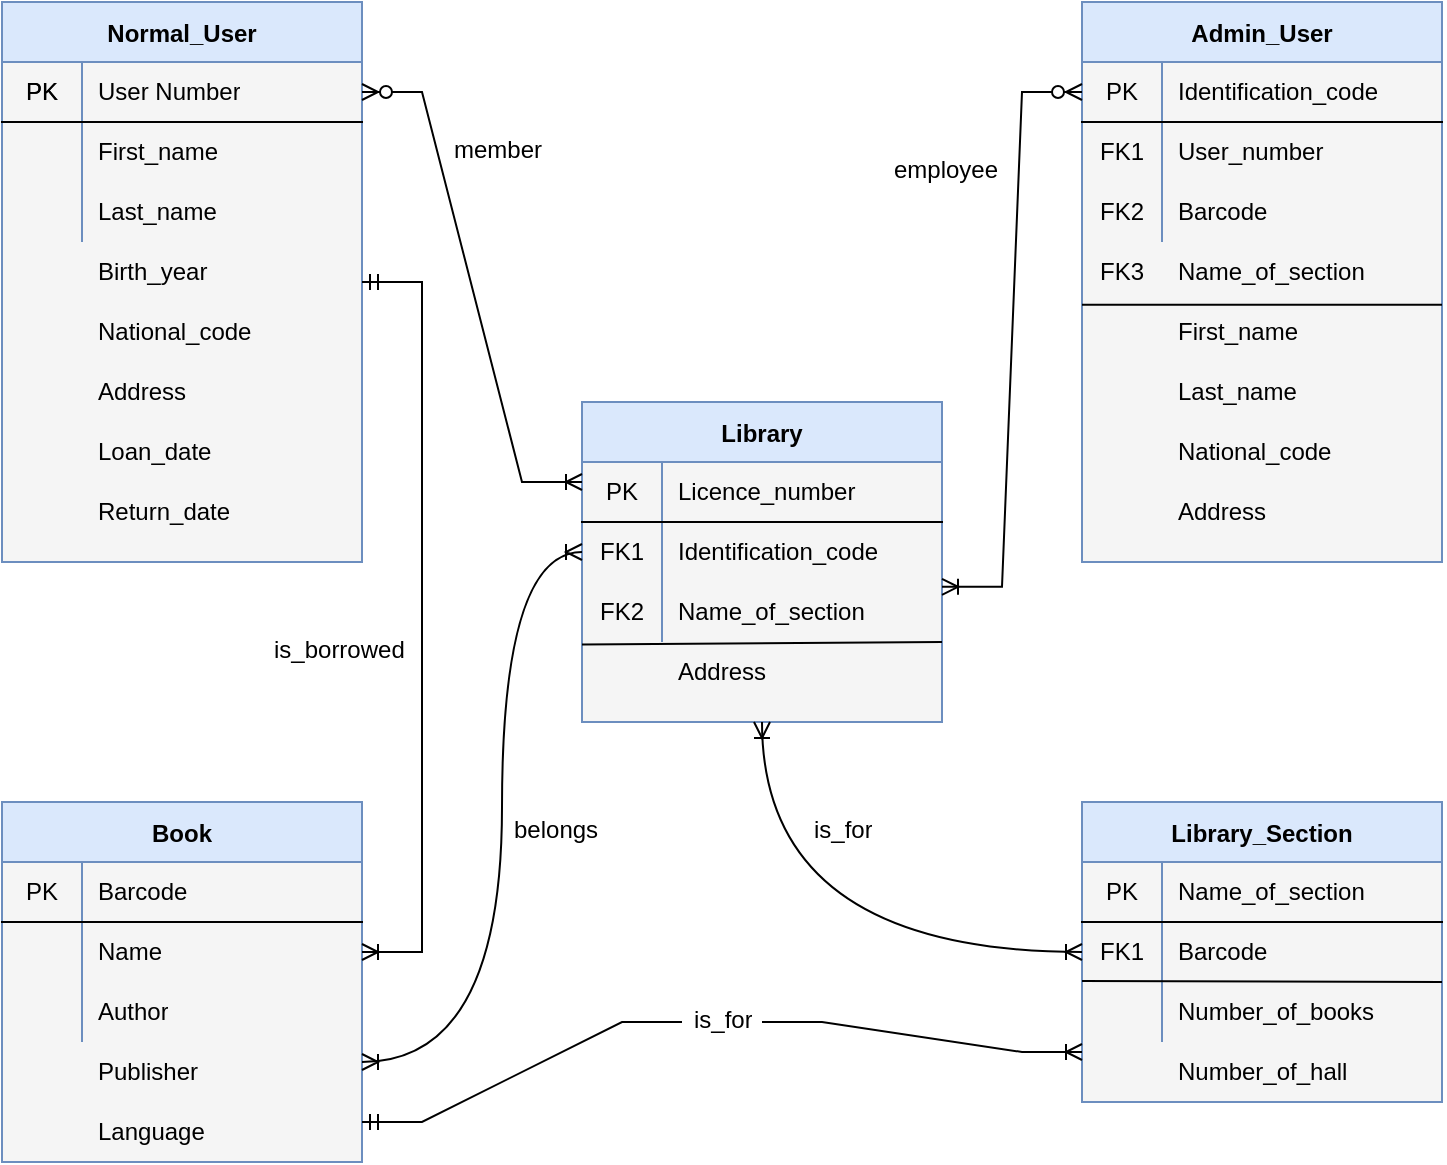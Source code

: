 <mxfile version="15.5.5" type="device"><diagram id="R2lEEEUBdFMjLlhIrx00" name="Page-1"><mxGraphModel dx="1038" dy="560" grid="1" gridSize="10" guides="1" tooltips="1" connect="1" arrows="1" fold="1" page="1" pageScale="1" pageWidth="850" pageHeight="1100" math="0" shadow="0" extFonts="Permanent Marker^https://fonts.googleapis.com/css?family=Permanent+Marker"><root><mxCell id="0"/><mxCell id="1" parent="0"/><mxCell id="XJqY6_gxXL5nSRsQfOD_-27" value="" style="group;fillColor=#f5f5f5;fontColor=#333333;strokeColor=#666666;" vertex="1" connectable="0" parent="1"><mxGeometry x="40" y="40" width="180" height="280" as="geometry"/></mxCell><mxCell id="XJqY6_gxXL5nSRsQfOD_-2" value="Normal_User" style="shape=table;startSize=30;container=1;collapsible=0;childLayout=tableLayout;fixedRows=1;rowLines=0;fontStyle=1;align=center;pointerEvents=1;fillColor=#dae8fc;strokeColor=#6c8ebf;" vertex="1" parent="XJqY6_gxXL5nSRsQfOD_-27"><mxGeometry width="180" height="280" as="geometry"/></mxCell><mxCell id="XJqY6_gxXL5nSRsQfOD_-3" value="" style="shape=partialRectangle;html=1;whiteSpace=wrap;collapsible=0;dropTarget=0;pointerEvents=1;fillColor=none;top=0;left=0;bottom=1;right=0;points=[[0,0.5],[1,0.5]];portConstraint=eastwest;" vertex="1" parent="XJqY6_gxXL5nSRsQfOD_-2"><mxGeometry y="30" width="180" height="30" as="geometry"/></mxCell><mxCell id="XJqY6_gxXL5nSRsQfOD_-4" value="PK" style="shape=partialRectangle;html=1;whiteSpace=wrap;connectable=0;fillColor=none;top=0;left=0;bottom=0;right=0;overflow=hidden;pointerEvents=1;" vertex="1" parent="XJqY6_gxXL5nSRsQfOD_-3"><mxGeometry width="40" height="30" as="geometry"><mxRectangle width="40" height="30" as="alternateBounds"/></mxGeometry></mxCell><mxCell id="XJqY6_gxXL5nSRsQfOD_-5" value="User Number" style="shape=partialRectangle;html=1;whiteSpace=wrap;connectable=0;fillColor=none;top=0;left=0;bottom=0;right=0;align=left;spacingLeft=6;overflow=hidden;pointerEvents=1;" vertex="1" parent="XJqY6_gxXL5nSRsQfOD_-3"><mxGeometry x="40" width="140" height="30" as="geometry"><mxRectangle width="140" height="30" as="alternateBounds"/></mxGeometry></mxCell><mxCell id="XJqY6_gxXL5nSRsQfOD_-6" value="" style="shape=partialRectangle;html=1;whiteSpace=wrap;collapsible=0;dropTarget=0;pointerEvents=1;fillColor=none;top=0;left=0;bottom=0;right=0;points=[[0,0.5],[1,0.5]];portConstraint=eastwest;" vertex="1" parent="XJqY6_gxXL5nSRsQfOD_-2"><mxGeometry y="60" width="180" height="30" as="geometry"/></mxCell><mxCell id="XJqY6_gxXL5nSRsQfOD_-7" value="" style="shape=partialRectangle;html=1;whiteSpace=wrap;connectable=0;fillColor=none;top=0;left=0;bottom=0;right=0;overflow=hidden;pointerEvents=1;" vertex="1" parent="XJqY6_gxXL5nSRsQfOD_-6"><mxGeometry width="40" height="30" as="geometry"><mxRectangle width="40" height="30" as="alternateBounds"/></mxGeometry></mxCell><mxCell id="XJqY6_gxXL5nSRsQfOD_-8" value="First_name" style="shape=partialRectangle;html=1;whiteSpace=wrap;connectable=0;fillColor=none;top=0;left=0;bottom=0;right=0;align=left;spacingLeft=6;overflow=hidden;pointerEvents=1;" vertex="1" parent="XJqY6_gxXL5nSRsQfOD_-6"><mxGeometry x="40" width="140" height="30" as="geometry"><mxRectangle width="140" height="30" as="alternateBounds"/></mxGeometry></mxCell><mxCell id="XJqY6_gxXL5nSRsQfOD_-9" value="" style="shape=partialRectangle;html=1;whiteSpace=wrap;collapsible=0;dropTarget=0;pointerEvents=1;fillColor=none;top=0;left=0;bottom=0;right=0;points=[[0,0.5],[1,0.5]];portConstraint=eastwest;" vertex="1" parent="XJqY6_gxXL5nSRsQfOD_-2"><mxGeometry y="90" width="180" height="30" as="geometry"/></mxCell><mxCell id="XJqY6_gxXL5nSRsQfOD_-10" value="" style="shape=partialRectangle;html=1;whiteSpace=wrap;connectable=0;fillColor=none;top=0;left=0;bottom=0;right=0;overflow=hidden;pointerEvents=1;" vertex="1" parent="XJqY6_gxXL5nSRsQfOD_-9"><mxGeometry width="40" height="30" as="geometry"><mxRectangle width="40" height="30" as="alternateBounds"/></mxGeometry></mxCell><mxCell id="XJqY6_gxXL5nSRsQfOD_-11" value="Last_name" style="shape=partialRectangle;html=1;whiteSpace=wrap;connectable=0;fillColor=none;top=0;left=0;bottom=0;right=0;align=left;spacingLeft=6;overflow=hidden;pointerEvents=1;" vertex="1" parent="XJqY6_gxXL5nSRsQfOD_-9"><mxGeometry x="40" width="140" height="30" as="geometry"><mxRectangle width="140" height="30" as="alternateBounds"/></mxGeometry></mxCell><mxCell id="XJqY6_gxXL5nSRsQfOD_-12" value="" style="shape=partialRectangle;html=1;whiteSpace=wrap;collapsible=0;dropTarget=0;pointerEvents=1;fillColor=none;top=0;left=0;bottom=0;right=0;points=[[0,0.5],[1,0.5]];portConstraint=eastwest;" vertex="1" parent="XJqY6_gxXL5nSRsQfOD_-27"><mxGeometry y="120" width="180" height="30" as="geometry"/></mxCell><mxCell id="XJqY6_gxXL5nSRsQfOD_-13" value="" style="shape=partialRectangle;html=1;whiteSpace=wrap;connectable=0;fillColor=none;top=0;left=0;bottom=0;right=0;overflow=hidden;pointerEvents=1;" vertex="1" parent="XJqY6_gxXL5nSRsQfOD_-12"><mxGeometry width="40" height="30" as="geometry"><mxRectangle width="40" height="30" as="alternateBounds"/></mxGeometry></mxCell><mxCell id="XJqY6_gxXL5nSRsQfOD_-14" value="Birth_year" style="shape=partialRectangle;html=1;whiteSpace=wrap;connectable=0;fillColor=none;top=0;left=0;bottom=0;right=0;align=left;spacingLeft=6;overflow=hidden;pointerEvents=1;" vertex="1" parent="XJqY6_gxXL5nSRsQfOD_-12"><mxGeometry x="40" width="140" height="30" as="geometry"><mxRectangle width="140" height="30" as="alternateBounds"/></mxGeometry></mxCell><mxCell id="XJqY6_gxXL5nSRsQfOD_-15" value="" style="shape=partialRectangle;html=1;whiteSpace=wrap;collapsible=0;dropTarget=0;pointerEvents=1;fillColor=none;top=0;left=0;bottom=0;right=0;points=[[0,0.5],[1,0.5]];portConstraint=eastwest;" vertex="1" parent="XJqY6_gxXL5nSRsQfOD_-27"><mxGeometry y="150" width="180" height="30" as="geometry"/></mxCell><mxCell id="XJqY6_gxXL5nSRsQfOD_-16" value="" style="shape=partialRectangle;html=1;whiteSpace=wrap;connectable=0;fillColor=none;top=0;left=0;bottom=0;right=0;overflow=hidden;pointerEvents=1;" vertex="1" parent="XJqY6_gxXL5nSRsQfOD_-15"><mxGeometry width="40" height="30" as="geometry"><mxRectangle width="40" height="30" as="alternateBounds"/></mxGeometry></mxCell><mxCell id="XJqY6_gxXL5nSRsQfOD_-17" value="National_code" style="shape=partialRectangle;html=1;whiteSpace=wrap;connectable=0;fillColor=none;top=0;left=0;bottom=0;right=0;align=left;spacingLeft=6;overflow=hidden;pointerEvents=1;" vertex="1" parent="XJqY6_gxXL5nSRsQfOD_-15"><mxGeometry x="40" width="140" height="30" as="geometry"><mxRectangle width="140" height="30" as="alternateBounds"/></mxGeometry></mxCell><mxCell id="XJqY6_gxXL5nSRsQfOD_-18" value="" style="shape=partialRectangle;html=1;whiteSpace=wrap;collapsible=0;dropTarget=0;pointerEvents=1;fillColor=none;top=0;left=0;bottom=0;right=0;points=[[0,0.5],[1,0.5]];portConstraint=eastwest;fontStyle=1" vertex="1" parent="XJqY6_gxXL5nSRsQfOD_-27"><mxGeometry y="180" width="180" height="30" as="geometry"/></mxCell><mxCell id="XJqY6_gxXL5nSRsQfOD_-19" value="" style="shape=partialRectangle;html=1;whiteSpace=wrap;connectable=0;fillColor=none;top=0;left=0;bottom=0;right=0;overflow=hidden;pointerEvents=1;" vertex="1" parent="XJqY6_gxXL5nSRsQfOD_-18"><mxGeometry width="40" height="30" as="geometry"><mxRectangle width="40" height="30" as="alternateBounds"/></mxGeometry></mxCell><mxCell id="XJqY6_gxXL5nSRsQfOD_-20" value="Address" style="shape=partialRectangle;html=1;whiteSpace=wrap;connectable=0;fillColor=none;top=0;left=0;bottom=0;right=0;align=left;spacingLeft=6;overflow=hidden;pointerEvents=1;" vertex="1" parent="XJqY6_gxXL5nSRsQfOD_-18"><mxGeometry x="40" width="140" height="30" as="geometry"><mxRectangle width="140" height="30" as="alternateBounds"/></mxGeometry></mxCell><mxCell id="XJqY6_gxXL5nSRsQfOD_-21" value="" style="shape=partialRectangle;html=1;whiteSpace=wrap;collapsible=0;dropTarget=0;pointerEvents=1;fillColor=none;top=0;left=0;bottom=0;right=0;points=[[0,0.5],[1,0.5]];portConstraint=eastwest;" vertex="1" parent="XJqY6_gxXL5nSRsQfOD_-27"><mxGeometry y="210" width="180" height="30" as="geometry"/></mxCell><mxCell id="XJqY6_gxXL5nSRsQfOD_-22" value="" style="shape=partialRectangle;html=1;whiteSpace=wrap;connectable=0;fillColor=none;top=0;left=0;bottom=0;right=0;overflow=hidden;pointerEvents=1;" vertex="1" parent="XJqY6_gxXL5nSRsQfOD_-21"><mxGeometry width="40" height="30" as="geometry"><mxRectangle width="40" height="30" as="alternateBounds"/></mxGeometry></mxCell><mxCell id="XJqY6_gxXL5nSRsQfOD_-23" value="Loan_date" style="shape=partialRectangle;html=1;whiteSpace=wrap;connectable=0;fillColor=none;top=0;left=0;bottom=0;right=0;align=left;spacingLeft=6;overflow=hidden;pointerEvents=1;" vertex="1" parent="XJqY6_gxXL5nSRsQfOD_-21"><mxGeometry x="40" width="140" height="30" as="geometry"><mxRectangle width="140" height="30" as="alternateBounds"/></mxGeometry></mxCell><mxCell id="XJqY6_gxXL5nSRsQfOD_-24" value="" style="shape=partialRectangle;html=1;whiteSpace=wrap;collapsible=0;dropTarget=0;pointerEvents=1;fillColor=none;top=0;left=0;bottom=0;right=0;points=[[0,0.5],[1,0.5]];portConstraint=eastwest;" vertex="1" parent="XJqY6_gxXL5nSRsQfOD_-27"><mxGeometry y="240" width="180" height="30" as="geometry"/></mxCell><mxCell id="XJqY6_gxXL5nSRsQfOD_-25" value="" style="shape=partialRectangle;html=1;whiteSpace=wrap;connectable=0;fillColor=none;top=0;left=0;bottom=0;right=0;overflow=hidden;pointerEvents=1;" vertex="1" parent="XJqY6_gxXL5nSRsQfOD_-24"><mxGeometry width="40" height="30" as="geometry"><mxRectangle width="40" height="30" as="alternateBounds"/></mxGeometry></mxCell><mxCell id="XJqY6_gxXL5nSRsQfOD_-26" value="Return_date" style="shape=partialRectangle;html=1;whiteSpace=wrap;connectable=0;fillColor=none;top=0;left=0;bottom=0;right=0;align=left;spacingLeft=6;overflow=hidden;pointerEvents=1;" vertex="1" parent="XJqY6_gxXL5nSRsQfOD_-24"><mxGeometry x="40" width="140" height="30" as="geometry"><mxRectangle width="140" height="30" as="alternateBounds"/></mxGeometry></mxCell><mxCell id="XJqY6_gxXL5nSRsQfOD_-53" value="Normal_User" style="shape=table;startSize=30;container=1;collapsible=0;childLayout=tableLayout;fixedRows=1;rowLines=0;fontStyle=1;align=center;pointerEvents=1;fillColor=#dae8fc;strokeColor=#6c8ebf;" vertex="1" parent="XJqY6_gxXL5nSRsQfOD_-27"><mxGeometry width="180" height="280" as="geometry"/></mxCell><mxCell id="XJqY6_gxXL5nSRsQfOD_-54" value="" style="shape=partialRectangle;html=1;whiteSpace=wrap;collapsible=0;dropTarget=0;pointerEvents=1;fillColor=none;top=0;left=0;bottom=1;right=0;points=[[0,0.5],[1,0.5]];portConstraint=eastwest;" vertex="1" parent="XJqY6_gxXL5nSRsQfOD_-53"><mxGeometry y="30" width="180" height="30" as="geometry"/></mxCell><mxCell id="XJqY6_gxXL5nSRsQfOD_-55" value="PK" style="shape=partialRectangle;html=1;whiteSpace=wrap;connectable=0;fillColor=none;top=0;left=0;bottom=0;right=0;overflow=hidden;pointerEvents=1;" vertex="1" parent="XJqY6_gxXL5nSRsQfOD_-54"><mxGeometry width="40" height="30" as="geometry"><mxRectangle width="40" height="30" as="alternateBounds"/></mxGeometry></mxCell><mxCell id="XJqY6_gxXL5nSRsQfOD_-56" value="" style="shape=partialRectangle;html=1;whiteSpace=wrap;connectable=0;fillColor=none;top=0;left=0;bottom=0;right=0;align=left;spacingLeft=6;overflow=hidden;pointerEvents=1;" vertex="1" parent="XJqY6_gxXL5nSRsQfOD_-54"><mxGeometry x="40" width="140" height="30" as="geometry"><mxRectangle width="140" height="30" as="alternateBounds"/></mxGeometry></mxCell><mxCell id="XJqY6_gxXL5nSRsQfOD_-57" value="" style="shape=partialRectangle;html=1;whiteSpace=wrap;collapsible=0;dropTarget=0;pointerEvents=1;fillColor=none;top=0;left=0;bottom=0;right=0;points=[[0,0.5],[1,0.5]];portConstraint=eastwest;" vertex="1" parent="XJqY6_gxXL5nSRsQfOD_-53"><mxGeometry y="60" width="180" height="30" as="geometry"/></mxCell><mxCell id="XJqY6_gxXL5nSRsQfOD_-58" value="" style="shape=partialRectangle;html=1;whiteSpace=wrap;connectable=0;fillColor=none;top=0;left=0;bottom=0;right=0;overflow=hidden;pointerEvents=1;" vertex="1" parent="XJqY6_gxXL5nSRsQfOD_-57"><mxGeometry width="40" height="30" as="geometry"><mxRectangle width="40" height="30" as="alternateBounds"/></mxGeometry></mxCell><mxCell id="XJqY6_gxXL5nSRsQfOD_-59" value="" style="shape=partialRectangle;html=1;whiteSpace=wrap;connectable=0;fillColor=none;top=0;left=0;bottom=0;right=0;align=left;spacingLeft=6;overflow=hidden;pointerEvents=1;" vertex="1" parent="XJqY6_gxXL5nSRsQfOD_-57"><mxGeometry x="40" width="140" height="30" as="geometry"><mxRectangle width="140" height="30" as="alternateBounds"/></mxGeometry></mxCell><mxCell id="XJqY6_gxXL5nSRsQfOD_-60" value="" style="shape=partialRectangle;html=1;whiteSpace=wrap;collapsible=0;dropTarget=0;pointerEvents=1;fillColor=none;top=0;left=0;bottom=0;right=0;points=[[0,0.5],[1,0.5]];portConstraint=eastwest;" vertex="1" parent="XJqY6_gxXL5nSRsQfOD_-53"><mxGeometry y="90" width="180" height="30" as="geometry"/></mxCell><mxCell id="XJqY6_gxXL5nSRsQfOD_-61" value="" style="shape=partialRectangle;html=1;whiteSpace=wrap;connectable=0;fillColor=none;top=0;left=0;bottom=0;right=0;overflow=hidden;pointerEvents=1;" vertex="1" parent="XJqY6_gxXL5nSRsQfOD_-60"><mxGeometry width="40" height="30" as="geometry"><mxRectangle width="40" height="30" as="alternateBounds"/></mxGeometry></mxCell><mxCell id="XJqY6_gxXL5nSRsQfOD_-62" value="" style="shape=partialRectangle;html=1;whiteSpace=wrap;connectable=0;fillColor=none;top=0;left=0;bottom=0;right=0;align=left;spacingLeft=6;overflow=hidden;pointerEvents=1;" vertex="1" parent="XJqY6_gxXL5nSRsQfOD_-60"><mxGeometry x="40" width="140" height="30" as="geometry"><mxRectangle width="140" height="30" as="alternateBounds"/></mxGeometry></mxCell><mxCell id="XJqY6_gxXL5nSRsQfOD_-71" value="" style="group;fillColor=#f5f5f5;fontColor=#333333;strokeColor=#666666;" vertex="1" connectable="0" parent="1"><mxGeometry x="580" y="40" width="180" height="280" as="geometry"/></mxCell><mxCell id="XJqY6_gxXL5nSRsQfOD_-28" value="Admin_User" style="shape=table;startSize=30;container=1;collapsible=0;childLayout=tableLayout;fixedRows=1;rowLines=0;fontStyle=1;align=center;pointerEvents=1;fillColor=#dae8fc;strokeColor=#6c8ebf;" vertex="1" parent="XJqY6_gxXL5nSRsQfOD_-71"><mxGeometry width="180" height="280" as="geometry"/></mxCell><mxCell id="XJqY6_gxXL5nSRsQfOD_-29" value="" style="shape=partialRectangle;html=1;whiteSpace=wrap;collapsible=0;dropTarget=0;pointerEvents=1;fillColor=none;top=0;left=0;bottom=1;right=0;points=[[0,0.5],[1,0.5]];portConstraint=eastwest;" vertex="1" parent="XJqY6_gxXL5nSRsQfOD_-28"><mxGeometry y="30" width="180" height="30" as="geometry"/></mxCell><mxCell id="XJqY6_gxXL5nSRsQfOD_-30" value="PK" style="shape=partialRectangle;html=1;whiteSpace=wrap;connectable=0;fillColor=none;top=0;left=0;bottom=0;right=0;overflow=hidden;pointerEvents=1;" vertex="1" parent="XJqY6_gxXL5nSRsQfOD_-29"><mxGeometry width="40" height="30" as="geometry"><mxRectangle width="40" height="30" as="alternateBounds"/></mxGeometry></mxCell><mxCell id="XJqY6_gxXL5nSRsQfOD_-31" value="Identification_code" style="shape=partialRectangle;html=1;whiteSpace=wrap;connectable=0;fillColor=none;top=0;left=0;bottom=0;right=0;align=left;spacingLeft=6;overflow=hidden;pointerEvents=1;" vertex="1" parent="XJqY6_gxXL5nSRsQfOD_-29"><mxGeometry x="40" width="140" height="30" as="geometry"><mxRectangle width="140" height="30" as="alternateBounds"/></mxGeometry></mxCell><mxCell id="XJqY6_gxXL5nSRsQfOD_-32" value="" style="shape=partialRectangle;html=1;whiteSpace=wrap;collapsible=0;dropTarget=0;pointerEvents=1;fillColor=none;top=0;left=0;bottom=0;right=0;points=[[0,0.5],[1,0.5]];portConstraint=eastwest;" vertex="1" parent="XJqY6_gxXL5nSRsQfOD_-28"><mxGeometry y="60" width="180" height="30" as="geometry"/></mxCell><mxCell id="XJqY6_gxXL5nSRsQfOD_-33" value="FK1" style="shape=partialRectangle;html=1;whiteSpace=wrap;connectable=0;fillColor=none;top=0;left=0;bottom=0;right=0;overflow=hidden;pointerEvents=1;" vertex="1" parent="XJqY6_gxXL5nSRsQfOD_-32"><mxGeometry width="40" height="30" as="geometry"><mxRectangle width="40" height="30" as="alternateBounds"/></mxGeometry></mxCell><mxCell id="XJqY6_gxXL5nSRsQfOD_-34" value="User_number" style="shape=partialRectangle;html=1;whiteSpace=wrap;connectable=0;fillColor=none;top=0;left=0;bottom=0;right=0;align=left;spacingLeft=6;overflow=hidden;pointerEvents=1;" vertex="1" parent="XJqY6_gxXL5nSRsQfOD_-32"><mxGeometry x="40" width="140" height="30" as="geometry"><mxRectangle width="140" height="30" as="alternateBounds"/></mxGeometry></mxCell><mxCell id="XJqY6_gxXL5nSRsQfOD_-35" value="" style="shape=partialRectangle;html=1;whiteSpace=wrap;collapsible=0;dropTarget=0;pointerEvents=1;fillColor=none;top=0;left=0;bottom=0;right=0;points=[[0,0.5],[1,0.5]];portConstraint=eastwest;" vertex="1" parent="XJqY6_gxXL5nSRsQfOD_-28"><mxGeometry y="90" width="180" height="30" as="geometry"/></mxCell><mxCell id="XJqY6_gxXL5nSRsQfOD_-36" value="FK2" style="shape=partialRectangle;html=1;whiteSpace=wrap;connectable=0;fillColor=none;top=0;left=0;bottom=0;right=0;overflow=hidden;pointerEvents=1;" vertex="1" parent="XJqY6_gxXL5nSRsQfOD_-35"><mxGeometry width="40" height="30" as="geometry"><mxRectangle width="40" height="30" as="alternateBounds"/></mxGeometry></mxCell><mxCell id="XJqY6_gxXL5nSRsQfOD_-37" value="Barcode" style="shape=partialRectangle;html=1;whiteSpace=wrap;connectable=0;fillColor=none;top=0;left=0;bottom=0;right=0;align=left;spacingLeft=6;overflow=hidden;pointerEvents=1;" vertex="1" parent="XJqY6_gxXL5nSRsQfOD_-35"><mxGeometry x="40" width="140" height="30" as="geometry"><mxRectangle width="140" height="30" as="alternateBounds"/></mxGeometry></mxCell><mxCell id="XJqY6_gxXL5nSRsQfOD_-38" value="" style="shape=partialRectangle;html=1;whiteSpace=wrap;collapsible=0;dropTarget=0;pointerEvents=1;fillColor=none;top=0;left=0;bottom=0;right=0;points=[[0,0.5],[1,0.5]];portConstraint=eastwest;" vertex="1" parent="XJqY6_gxXL5nSRsQfOD_-71"><mxGeometry y="120" width="180" height="30" as="geometry"/></mxCell><mxCell id="XJqY6_gxXL5nSRsQfOD_-39" value="FK3" style="shape=partialRectangle;html=1;whiteSpace=wrap;connectable=0;fillColor=none;top=0;left=0;bottom=0;right=0;overflow=hidden;pointerEvents=1;" vertex="1" parent="XJqY6_gxXL5nSRsQfOD_-38"><mxGeometry width="40" height="30" as="geometry"><mxRectangle width="40" height="30" as="alternateBounds"/></mxGeometry></mxCell><mxCell id="XJqY6_gxXL5nSRsQfOD_-40" value="Name_of_section" style="shape=partialRectangle;html=1;whiteSpace=wrap;connectable=0;fillColor=none;top=0;left=0;bottom=0;right=0;align=left;spacingLeft=6;overflow=hidden;pointerEvents=1;" vertex="1" parent="XJqY6_gxXL5nSRsQfOD_-38"><mxGeometry x="40" width="140" height="30" as="geometry"><mxRectangle width="140" height="30" as="alternateBounds"/></mxGeometry></mxCell><mxCell id="XJqY6_gxXL5nSRsQfOD_-52" value="" style="line;strokeWidth=1;html=1;" vertex="1" parent="XJqY6_gxXL5nSRsQfOD_-71"><mxGeometry y="146" width="180" height="10.63" as="geometry"/></mxCell><mxCell id="XJqY6_gxXL5nSRsQfOD_-63" value="First_name" style="shape=partialRectangle;html=1;whiteSpace=wrap;connectable=0;fillColor=none;top=0;left=0;bottom=0;right=0;align=left;spacingLeft=6;overflow=hidden;pointerEvents=1;" vertex="1" parent="XJqY6_gxXL5nSRsQfOD_-71"><mxGeometry x="40" y="150" width="140" height="30" as="geometry"><mxRectangle width="140" height="30" as="alternateBounds"/></mxGeometry></mxCell><mxCell id="XJqY6_gxXL5nSRsQfOD_-64" value="Last_name" style="shape=partialRectangle;html=1;whiteSpace=wrap;connectable=0;fillColor=none;top=0;left=0;bottom=0;right=0;align=left;spacingLeft=6;overflow=hidden;pointerEvents=1;" vertex="1" parent="XJqY6_gxXL5nSRsQfOD_-71"><mxGeometry x="40" y="180" width="140" height="30" as="geometry"><mxRectangle width="140" height="30" as="alternateBounds"/></mxGeometry></mxCell><mxCell id="XJqY6_gxXL5nSRsQfOD_-65" value="" style="shape=partialRectangle;html=1;whiteSpace=wrap;collapsible=0;dropTarget=0;pointerEvents=1;fillColor=none;top=0;left=0;bottom=0;right=0;points=[[0,0.5],[1,0.5]];portConstraint=eastwest;" vertex="1" parent="XJqY6_gxXL5nSRsQfOD_-71"><mxGeometry y="210" width="180" height="30" as="geometry"/></mxCell><mxCell id="XJqY6_gxXL5nSRsQfOD_-66" value="" style="shape=partialRectangle;html=1;whiteSpace=wrap;connectable=0;fillColor=none;top=0;left=0;bottom=0;right=0;overflow=hidden;pointerEvents=1;" vertex="1" parent="XJqY6_gxXL5nSRsQfOD_-65"><mxGeometry width="40" height="30" as="geometry"><mxRectangle width="40" height="30" as="alternateBounds"/></mxGeometry></mxCell><mxCell id="XJqY6_gxXL5nSRsQfOD_-67" value="National_code" style="shape=partialRectangle;html=1;whiteSpace=wrap;connectable=0;fillColor=none;top=0;left=0;bottom=0;right=0;align=left;spacingLeft=6;overflow=hidden;pointerEvents=1;" vertex="1" parent="XJqY6_gxXL5nSRsQfOD_-65"><mxGeometry x="40" width="140" height="30" as="geometry"><mxRectangle width="140" height="30" as="alternateBounds"/></mxGeometry></mxCell><mxCell id="XJqY6_gxXL5nSRsQfOD_-68" value="" style="shape=partialRectangle;html=1;whiteSpace=wrap;collapsible=0;dropTarget=0;pointerEvents=1;fillColor=none;top=0;left=0;bottom=0;right=0;points=[[0,0.5],[1,0.5]];portConstraint=eastwest;fontStyle=1" vertex="1" parent="XJqY6_gxXL5nSRsQfOD_-71"><mxGeometry y="240" width="180" height="30" as="geometry"/></mxCell><mxCell id="XJqY6_gxXL5nSRsQfOD_-69" value="" style="shape=partialRectangle;html=1;whiteSpace=wrap;connectable=0;fillColor=none;top=0;left=0;bottom=0;right=0;overflow=hidden;pointerEvents=1;" vertex="1" parent="XJqY6_gxXL5nSRsQfOD_-68"><mxGeometry width="40" height="30" as="geometry"><mxRectangle width="40" height="30" as="alternateBounds"/></mxGeometry></mxCell><mxCell id="XJqY6_gxXL5nSRsQfOD_-70" value="Address" style="shape=partialRectangle;html=1;whiteSpace=wrap;connectable=0;fillColor=none;top=0;left=0;bottom=0;right=0;align=left;spacingLeft=6;overflow=hidden;pointerEvents=1;" vertex="1" parent="XJqY6_gxXL5nSRsQfOD_-68"><mxGeometry x="40" width="140" height="30" as="geometry"><mxRectangle width="140" height="30" as="alternateBounds"/></mxGeometry></mxCell><mxCell id="XJqY6_gxXL5nSRsQfOD_-120" value="" style="group;fillColor=#f5f5f5;fontColor=#333333;strokeColor=#666666;" vertex="1" connectable="0" parent="1"><mxGeometry x="40" y="440" width="180" height="180" as="geometry"/></mxCell><mxCell id="XJqY6_gxXL5nSRsQfOD_-108" value="Book" style="shape=table;startSize=30;container=1;collapsible=0;childLayout=tableLayout;fixedRows=1;rowLines=0;fontStyle=1;align=center;pointerEvents=1;strokeWidth=1;fillColor=#dae8fc;strokeColor=#6c8ebf;" vertex="1" parent="XJqY6_gxXL5nSRsQfOD_-120"><mxGeometry width="180" height="180" as="geometry"/></mxCell><mxCell id="XJqY6_gxXL5nSRsQfOD_-109" value="" style="shape=partialRectangle;html=1;whiteSpace=wrap;collapsible=0;dropTarget=0;pointerEvents=1;fillColor=none;top=0;left=0;bottom=1;right=0;points=[[0,0.5],[1,0.5]];portConstraint=eastwest;strokeWidth=1;" vertex="1" parent="XJqY6_gxXL5nSRsQfOD_-108"><mxGeometry y="30" width="180" height="30" as="geometry"/></mxCell><mxCell id="XJqY6_gxXL5nSRsQfOD_-110" value="PK" style="shape=partialRectangle;html=1;whiteSpace=wrap;connectable=0;fillColor=none;top=0;left=0;bottom=0;right=0;overflow=hidden;pointerEvents=1;strokeWidth=1;" vertex="1" parent="XJqY6_gxXL5nSRsQfOD_-109"><mxGeometry width="40" height="30" as="geometry"><mxRectangle width="40" height="30" as="alternateBounds"/></mxGeometry></mxCell><mxCell id="XJqY6_gxXL5nSRsQfOD_-111" value="Barcode" style="shape=partialRectangle;html=1;whiteSpace=wrap;connectable=0;fillColor=none;top=0;left=0;bottom=0;right=0;align=left;spacingLeft=6;overflow=hidden;pointerEvents=1;strokeWidth=1;" vertex="1" parent="XJqY6_gxXL5nSRsQfOD_-109"><mxGeometry x="40" width="140" height="30" as="geometry"><mxRectangle width="140" height="30" as="alternateBounds"/></mxGeometry></mxCell><mxCell id="XJqY6_gxXL5nSRsQfOD_-112" value="" style="shape=partialRectangle;html=1;whiteSpace=wrap;collapsible=0;dropTarget=0;pointerEvents=1;fillColor=none;top=0;left=0;bottom=0;right=0;points=[[0,0.5],[1,0.5]];portConstraint=eastwest;strokeWidth=1;" vertex="1" parent="XJqY6_gxXL5nSRsQfOD_-108"><mxGeometry y="60" width="180" height="30" as="geometry"/></mxCell><mxCell id="XJqY6_gxXL5nSRsQfOD_-113" value="" style="shape=partialRectangle;html=1;whiteSpace=wrap;connectable=0;fillColor=none;top=0;left=0;bottom=0;right=0;overflow=hidden;pointerEvents=1;strokeWidth=1;" vertex="1" parent="XJqY6_gxXL5nSRsQfOD_-112"><mxGeometry width="40" height="30" as="geometry"><mxRectangle width="40" height="30" as="alternateBounds"/></mxGeometry></mxCell><mxCell id="XJqY6_gxXL5nSRsQfOD_-114" value="Name" style="shape=partialRectangle;html=1;whiteSpace=wrap;connectable=0;fillColor=none;top=0;left=0;bottom=0;right=0;align=left;spacingLeft=6;overflow=hidden;pointerEvents=1;strokeWidth=1;" vertex="1" parent="XJqY6_gxXL5nSRsQfOD_-112"><mxGeometry x="40" width="140" height="30" as="geometry"><mxRectangle width="140" height="30" as="alternateBounds"/></mxGeometry></mxCell><mxCell id="XJqY6_gxXL5nSRsQfOD_-115" value="" style="shape=partialRectangle;html=1;whiteSpace=wrap;collapsible=0;dropTarget=0;pointerEvents=1;fillColor=none;top=0;left=0;bottom=0;right=0;points=[[0,0.5],[1,0.5]];portConstraint=eastwest;strokeWidth=1;" vertex="1" parent="XJqY6_gxXL5nSRsQfOD_-108"><mxGeometry y="90" width="180" height="30" as="geometry"/></mxCell><mxCell id="XJqY6_gxXL5nSRsQfOD_-116" value="" style="shape=partialRectangle;html=1;whiteSpace=wrap;connectable=0;fillColor=none;top=0;left=0;bottom=0;right=0;overflow=hidden;pointerEvents=1;strokeWidth=1;" vertex="1" parent="XJqY6_gxXL5nSRsQfOD_-115"><mxGeometry width="40" height="30" as="geometry"><mxRectangle width="40" height="30" as="alternateBounds"/></mxGeometry></mxCell><mxCell id="XJqY6_gxXL5nSRsQfOD_-117" value="Author" style="shape=partialRectangle;html=1;whiteSpace=wrap;connectable=0;fillColor=none;top=0;left=0;bottom=0;right=0;align=left;spacingLeft=6;overflow=hidden;pointerEvents=1;strokeWidth=1;" vertex="1" parent="XJqY6_gxXL5nSRsQfOD_-115"><mxGeometry x="40" width="140" height="30" as="geometry"><mxRectangle width="140" height="30" as="alternateBounds"/></mxGeometry></mxCell><mxCell id="XJqY6_gxXL5nSRsQfOD_-118" value="Publisher" style="shape=partialRectangle;html=1;whiteSpace=wrap;connectable=0;fillColor=none;top=0;left=0;bottom=0;right=0;align=left;spacingLeft=6;overflow=hidden;pointerEvents=1;strokeWidth=1;" vertex="1" parent="XJqY6_gxXL5nSRsQfOD_-120"><mxGeometry x="40" y="120" width="140" height="30" as="geometry"><mxRectangle width="140" height="30" as="alternateBounds"/></mxGeometry></mxCell><mxCell id="XJqY6_gxXL5nSRsQfOD_-119" value="Language" style="shape=partialRectangle;html=1;whiteSpace=wrap;connectable=0;fillColor=none;top=0;left=0;bottom=0;right=0;align=left;spacingLeft=6;overflow=hidden;pointerEvents=1;strokeWidth=1;" vertex="1" parent="XJqY6_gxXL5nSRsQfOD_-120"><mxGeometry x="40" y="150" width="140" height="30" as="geometry"><mxRectangle width="140" height="30" as="alternateBounds"/></mxGeometry></mxCell><mxCell id="XJqY6_gxXL5nSRsQfOD_-133" value="" style="group;fillColor=#f5f5f5;fontColor=#333333;strokeColor=#666666;" vertex="1" connectable="0" parent="1"><mxGeometry x="580" y="440" width="180" height="150" as="geometry"/></mxCell><mxCell id="XJqY6_gxXL5nSRsQfOD_-121" value="Library_Section" style="shape=table;startSize=30;container=1;collapsible=0;childLayout=tableLayout;fixedRows=1;rowLines=0;fontStyle=1;align=center;pointerEvents=1;strokeWidth=1;fillColor=#dae8fc;strokeColor=#6c8ebf;" vertex="1" parent="XJqY6_gxXL5nSRsQfOD_-133"><mxGeometry width="180" height="150" as="geometry"/></mxCell><mxCell id="XJqY6_gxXL5nSRsQfOD_-122" value="" style="shape=partialRectangle;html=1;whiteSpace=wrap;collapsible=0;dropTarget=0;pointerEvents=1;fillColor=none;top=0;left=0;bottom=1;right=0;points=[[0,0.5],[1,0.5]];portConstraint=eastwest;strokeWidth=1;" vertex="1" parent="XJqY6_gxXL5nSRsQfOD_-121"><mxGeometry y="30" width="180" height="30" as="geometry"/></mxCell><mxCell id="XJqY6_gxXL5nSRsQfOD_-123" value="PK" style="shape=partialRectangle;html=1;whiteSpace=wrap;connectable=0;fillColor=none;top=0;left=0;bottom=0;right=0;overflow=hidden;pointerEvents=1;strokeWidth=1;" vertex="1" parent="XJqY6_gxXL5nSRsQfOD_-122"><mxGeometry width="40" height="30" as="geometry"><mxRectangle width="40" height="30" as="alternateBounds"/></mxGeometry></mxCell><mxCell id="XJqY6_gxXL5nSRsQfOD_-124" value="Name_of_section" style="shape=partialRectangle;html=1;whiteSpace=wrap;connectable=0;fillColor=none;top=0;left=0;bottom=0;right=0;align=left;spacingLeft=6;overflow=hidden;pointerEvents=1;strokeWidth=1;" vertex="1" parent="XJqY6_gxXL5nSRsQfOD_-122"><mxGeometry x="40" width="140" height="30" as="geometry"><mxRectangle width="140" height="30" as="alternateBounds"/></mxGeometry></mxCell><mxCell id="XJqY6_gxXL5nSRsQfOD_-125" value="" style="shape=partialRectangle;html=1;whiteSpace=wrap;collapsible=0;dropTarget=0;pointerEvents=1;fillColor=none;top=0;left=0;bottom=0;right=0;points=[[0,0.5],[1,0.5]];portConstraint=eastwest;strokeWidth=1;" vertex="1" parent="XJqY6_gxXL5nSRsQfOD_-121"><mxGeometry y="60" width="180" height="30" as="geometry"/></mxCell><mxCell id="XJqY6_gxXL5nSRsQfOD_-126" value="FK1" style="shape=partialRectangle;html=1;whiteSpace=wrap;connectable=0;fillColor=none;top=0;left=0;bottom=0;right=0;overflow=hidden;pointerEvents=1;strokeWidth=1;" vertex="1" parent="XJqY6_gxXL5nSRsQfOD_-125"><mxGeometry width="40" height="30" as="geometry"><mxRectangle width="40" height="30" as="alternateBounds"/></mxGeometry></mxCell><mxCell id="XJqY6_gxXL5nSRsQfOD_-127" value="Barcode" style="shape=partialRectangle;html=1;whiteSpace=wrap;connectable=0;fillColor=none;top=0;left=0;bottom=0;right=0;align=left;spacingLeft=6;overflow=hidden;pointerEvents=1;strokeWidth=1;" vertex="1" parent="XJqY6_gxXL5nSRsQfOD_-125"><mxGeometry x="40" width="140" height="30" as="geometry"><mxRectangle width="140" height="30" as="alternateBounds"/></mxGeometry></mxCell><mxCell id="XJqY6_gxXL5nSRsQfOD_-128" value="" style="shape=partialRectangle;html=1;whiteSpace=wrap;collapsible=0;dropTarget=0;pointerEvents=1;fillColor=none;top=0;left=0;bottom=0;right=0;points=[[0,0.5],[1,0.5]];portConstraint=eastwest;strokeWidth=1;" vertex="1" parent="XJqY6_gxXL5nSRsQfOD_-121"><mxGeometry y="90" width="180" height="30" as="geometry"/></mxCell><mxCell id="XJqY6_gxXL5nSRsQfOD_-129" value="" style="shape=partialRectangle;html=1;whiteSpace=wrap;connectable=0;fillColor=none;top=0;left=0;bottom=0;right=0;overflow=hidden;pointerEvents=1;strokeWidth=1;" vertex="1" parent="XJqY6_gxXL5nSRsQfOD_-128"><mxGeometry width="40" height="30" as="geometry"><mxRectangle width="40" height="30" as="alternateBounds"/></mxGeometry></mxCell><mxCell id="XJqY6_gxXL5nSRsQfOD_-130" value="Number_of_books" style="shape=partialRectangle;html=1;whiteSpace=wrap;connectable=0;fillColor=none;top=0;left=0;bottom=0;right=0;align=left;spacingLeft=6;overflow=hidden;pointerEvents=1;strokeWidth=1;" vertex="1" parent="XJqY6_gxXL5nSRsQfOD_-128"><mxGeometry x="40" width="140" height="30" as="geometry"><mxRectangle width="140" height="30" as="alternateBounds"/></mxGeometry></mxCell><mxCell id="XJqY6_gxXL5nSRsQfOD_-131" value="" style="endArrow=none;html=1;rounded=0;" edge="1" parent="XJqY6_gxXL5nSRsQfOD_-133"><mxGeometry width="50" height="50" relative="1" as="geometry"><mxPoint y="89.5" as="sourcePoint"/><mxPoint x="180" y="90" as="targetPoint"/></mxGeometry></mxCell><mxCell id="XJqY6_gxXL5nSRsQfOD_-132" value="Number_of_hall" style="shape=partialRectangle;html=1;whiteSpace=wrap;connectable=0;fillColor=none;top=0;left=0;bottom=0;right=0;align=left;spacingLeft=6;overflow=hidden;pointerEvents=1;strokeWidth=1;" vertex="1" parent="XJqY6_gxXL5nSRsQfOD_-133"><mxGeometry x="40" y="120" width="140" height="30" as="geometry"><mxRectangle width="140" height="30" as="alternateBounds"/></mxGeometry></mxCell><mxCell id="XJqY6_gxXL5nSRsQfOD_-134" value="" style="edgeStyle=entityRelationEdgeStyle;fontSize=12;html=1;endArrow=ERoneToMany;startArrow=none;rounded=0;entryX=0;entryY=0.5;entryDx=0;entryDy=0;exitX=1;exitY=0.5;exitDx=0;exitDy=0;" edge="1" parent="1" source="XJqY6_gxXL5nSRsQfOD_-138"><mxGeometry width="100" height="100" relative="1" as="geometry"><mxPoint x="220" y="565" as="sourcePoint"/><mxPoint x="580" y="565" as="targetPoint"/></mxGeometry></mxCell><mxCell id="XJqY6_gxXL5nSRsQfOD_-136" value="" style="edgeStyle=entityRelationEdgeStyle;fontSize=12;html=1;endArrow=ERoneToMany;startArrow=ERmandOne;rounded=0;exitX=1;exitY=0.5;exitDx=0;exitDy=0;entryX=1;entryY=0.5;entryDx=0;entryDy=0;" edge="1" parent="1" source="XJqY6_gxXL5nSRsQfOD_-53" target="XJqY6_gxXL5nSRsQfOD_-112"><mxGeometry width="100" height="100" relative="1" as="geometry"><mxPoint x="150" y="370" as="sourcePoint"/><mxPoint x="510" y="370" as="targetPoint"/></mxGeometry></mxCell><mxCell id="XJqY6_gxXL5nSRsQfOD_-137" value="is_borrowed" style="text;strokeColor=none;fillColor=none;spacingLeft=4;spacingRight=4;overflow=hidden;rotatable=0;points=[[0,0.5],[1,0.5]];portConstraint=eastwest;fontSize=12;" vertex="1" parent="1"><mxGeometry x="170" y="350" width="80" height="30" as="geometry"/></mxCell><mxCell id="XJqY6_gxXL5nSRsQfOD_-138" value="is_for" style="text;strokeColor=none;fillColor=none;spacingLeft=4;spacingRight=4;overflow=hidden;rotatable=0;points=[[0,0.5],[1,0.5]];portConstraint=eastwest;fontSize=12;" vertex="1" parent="1"><mxGeometry x="380" y="535" width="40" height="30" as="geometry"/></mxCell><mxCell id="XJqY6_gxXL5nSRsQfOD_-139" value="" style="edgeStyle=entityRelationEdgeStyle;fontSize=12;html=1;endArrow=none;startArrow=ERmandOne;rounded=0;entryX=0;entryY=0.5;entryDx=0;entryDy=0;" edge="1" parent="1" target="XJqY6_gxXL5nSRsQfOD_-138"><mxGeometry width="100" height="100" relative="1" as="geometry"><mxPoint x="220" y="600" as="sourcePoint"/><mxPoint x="580" y="565" as="targetPoint"/></mxGeometry></mxCell><mxCell id="XJqY6_gxXL5nSRsQfOD_-155" value="" style="group;fillColor=#f5f5f5;fontColor=#333333;strokeColor=#666666;" vertex="1" connectable="0" parent="1"><mxGeometry x="330" y="240" width="180" height="160" as="geometry"/></mxCell><mxCell id="XJqY6_gxXL5nSRsQfOD_-143" value="Library" style="shape=table;startSize=30;container=1;collapsible=0;childLayout=tableLayout;fixedRows=1;rowLines=0;fontStyle=1;align=center;pointerEvents=1;strokeWidth=1;fillColor=#dae8fc;strokeColor=#6c8ebf;" vertex="1" parent="XJqY6_gxXL5nSRsQfOD_-155"><mxGeometry width="180" height="160" as="geometry"/></mxCell><mxCell id="XJqY6_gxXL5nSRsQfOD_-144" value="" style="shape=partialRectangle;html=1;whiteSpace=wrap;collapsible=0;dropTarget=0;pointerEvents=1;fillColor=none;top=0;left=0;bottom=1;right=0;points=[[0,0.5],[1,0.5]];portConstraint=eastwest;strokeWidth=1;" vertex="1" parent="XJqY6_gxXL5nSRsQfOD_-143"><mxGeometry y="30" width="180" height="30" as="geometry"/></mxCell><mxCell id="XJqY6_gxXL5nSRsQfOD_-145" value="PK" style="shape=partialRectangle;html=1;whiteSpace=wrap;connectable=0;fillColor=none;top=0;left=0;bottom=0;right=0;overflow=hidden;pointerEvents=1;strokeWidth=1;" vertex="1" parent="XJqY6_gxXL5nSRsQfOD_-144"><mxGeometry width="40" height="30" as="geometry"><mxRectangle width="40" height="30" as="alternateBounds"/></mxGeometry></mxCell><mxCell id="XJqY6_gxXL5nSRsQfOD_-146" value="Licence_number" style="shape=partialRectangle;html=1;whiteSpace=wrap;connectable=0;fillColor=none;top=0;left=0;bottom=0;right=0;align=left;spacingLeft=6;overflow=hidden;pointerEvents=1;strokeWidth=1;" vertex="1" parent="XJqY6_gxXL5nSRsQfOD_-144"><mxGeometry x="40" width="140" height="30" as="geometry"><mxRectangle width="140" height="30" as="alternateBounds"/></mxGeometry></mxCell><mxCell id="XJqY6_gxXL5nSRsQfOD_-147" value="" style="shape=partialRectangle;html=1;whiteSpace=wrap;collapsible=0;dropTarget=0;pointerEvents=1;fillColor=none;top=0;left=0;bottom=0;right=0;points=[[0,0.5],[1,0.5]];portConstraint=eastwest;strokeWidth=1;" vertex="1" parent="XJqY6_gxXL5nSRsQfOD_-143"><mxGeometry y="60" width="180" height="30" as="geometry"/></mxCell><mxCell id="XJqY6_gxXL5nSRsQfOD_-148" value="FK1" style="shape=partialRectangle;html=1;whiteSpace=wrap;connectable=0;fillColor=none;top=0;left=0;bottom=0;right=0;overflow=hidden;pointerEvents=1;strokeWidth=1;" vertex="1" parent="XJqY6_gxXL5nSRsQfOD_-147"><mxGeometry width="40" height="30" as="geometry"><mxRectangle width="40" height="30" as="alternateBounds"/></mxGeometry></mxCell><mxCell id="XJqY6_gxXL5nSRsQfOD_-149" value="Identification_code" style="shape=partialRectangle;html=1;whiteSpace=wrap;connectable=0;fillColor=none;top=0;left=0;bottom=0;right=0;align=left;spacingLeft=6;overflow=hidden;pointerEvents=1;strokeWidth=1;" vertex="1" parent="XJqY6_gxXL5nSRsQfOD_-147"><mxGeometry x="40" width="140" height="30" as="geometry"><mxRectangle width="140" height="30" as="alternateBounds"/></mxGeometry></mxCell><mxCell id="XJqY6_gxXL5nSRsQfOD_-150" value="" style="shape=partialRectangle;html=1;whiteSpace=wrap;collapsible=0;dropTarget=0;pointerEvents=1;fillColor=none;top=0;left=0;bottom=0;right=0;points=[[0,0.5],[1,0.5]];portConstraint=eastwest;strokeWidth=1;" vertex="1" parent="XJqY6_gxXL5nSRsQfOD_-143"><mxGeometry y="90" width="180" height="30" as="geometry"/></mxCell><mxCell id="XJqY6_gxXL5nSRsQfOD_-151" value="FK2" style="shape=partialRectangle;html=1;whiteSpace=wrap;connectable=0;fillColor=none;top=0;left=0;bottom=0;right=0;overflow=hidden;pointerEvents=1;strokeWidth=1;" vertex="1" parent="XJqY6_gxXL5nSRsQfOD_-150"><mxGeometry width="40" height="30" as="geometry"><mxRectangle width="40" height="30" as="alternateBounds"/></mxGeometry></mxCell><mxCell id="XJqY6_gxXL5nSRsQfOD_-152" value="Name_of_section" style="shape=partialRectangle;html=1;whiteSpace=wrap;connectable=0;fillColor=none;top=0;left=0;bottom=0;right=0;align=left;spacingLeft=6;overflow=hidden;pointerEvents=1;strokeWidth=1;" vertex="1" parent="XJqY6_gxXL5nSRsQfOD_-150"><mxGeometry x="40" width="140" height="30" as="geometry"><mxRectangle width="140" height="30" as="alternateBounds"/></mxGeometry></mxCell><mxCell id="XJqY6_gxXL5nSRsQfOD_-153" value="" style="endArrow=none;html=1;rounded=0;exitX=0;exitY=1.04;exitDx=0;exitDy=0;exitPerimeter=0;" edge="1" parent="XJqY6_gxXL5nSRsQfOD_-155" source="XJqY6_gxXL5nSRsQfOD_-150"><mxGeometry width="50" height="50" relative="1" as="geometry"><mxPoint x="70" y="120" as="sourcePoint"/><mxPoint x="180" y="120" as="targetPoint"/></mxGeometry></mxCell><mxCell id="XJqY6_gxXL5nSRsQfOD_-154" value="Address" style="shape=partialRectangle;html=1;whiteSpace=wrap;connectable=0;fillColor=none;top=0;left=0;bottom=0;right=0;align=left;spacingLeft=6;overflow=hidden;pointerEvents=1;strokeWidth=1;" vertex="1" parent="XJqY6_gxXL5nSRsQfOD_-155"><mxGeometry x="40" y="120" width="140" height="30" as="geometry"><mxRectangle width="140" height="30" as="alternateBounds"/></mxGeometry></mxCell><mxCell id="XJqY6_gxXL5nSRsQfOD_-156" value="" style="edgeStyle=entityRelationEdgeStyle;fontSize=12;html=1;endArrow=ERoneToMany;startArrow=ERzeroToMany;rounded=0;entryX=1;entryY=0.08;entryDx=0;entryDy=0;exitX=0;exitY=0.5;exitDx=0;exitDy=0;entryPerimeter=0;" edge="1" parent="1" source="XJqY6_gxXL5nSRsQfOD_-29" target="XJqY6_gxXL5nSRsQfOD_-150"><mxGeometry width="100" height="100" relative="1" as="geometry"><mxPoint x="360" y="160" as="sourcePoint"/><mxPoint x="460" y="60" as="targetPoint"/></mxGeometry></mxCell><mxCell id="XJqY6_gxXL5nSRsQfOD_-157" value="employee" style="text;strokeColor=none;fillColor=none;spacingLeft=4;spacingRight=4;overflow=hidden;rotatable=0;points=[[0,0.5],[1,0.5]];portConstraint=eastwest;fontSize=12;" vertex="1" parent="1"><mxGeometry x="480" y="110" width="70" height="30" as="geometry"/></mxCell><mxCell id="XJqY6_gxXL5nSRsQfOD_-159" value="" style="edgeStyle=entityRelationEdgeStyle;fontSize=12;html=1;endArrow=ERoneToMany;startArrow=ERzeroToMany;rounded=0;entryX=0;entryY=0.25;entryDx=0;entryDy=0;exitX=1;exitY=0.5;exitDx=0;exitDy=0;" edge="1" parent="1" source="XJqY6_gxXL5nSRsQfOD_-54" target="XJqY6_gxXL5nSRsQfOD_-143"><mxGeometry width="100" height="100" relative="1" as="geometry"><mxPoint x="430" y="-60" as="sourcePoint"/><mxPoint x="360" y="187.4" as="targetPoint"/></mxGeometry></mxCell><mxCell id="XJqY6_gxXL5nSRsQfOD_-160" value="member" style="text;strokeColor=none;fillColor=none;spacingLeft=4;spacingRight=4;overflow=hidden;rotatable=0;points=[[0,0.5],[1,0.5]];portConstraint=eastwest;fontSize=12;" vertex="1" parent="1"><mxGeometry x="260" y="100" width="60" height="30" as="geometry"/></mxCell><mxCell id="XJqY6_gxXL5nSRsQfOD_-162" value="" style="edgeStyle=orthogonalEdgeStyle;fontSize=12;html=1;endArrow=ERoneToMany;startArrow=ERoneToMany;rounded=0;entryX=0;entryY=0.5;entryDx=0;entryDy=0;curved=1;" edge="1" parent="1" target="XJqY6_gxXL5nSRsQfOD_-147"><mxGeometry width="100" height="100" relative="1" as="geometry"><mxPoint x="220" y="570" as="sourcePoint"/><mxPoint x="470" y="440" as="targetPoint"/><Array as="points"><mxPoint x="290" y="570"/><mxPoint x="290" y="315"/></Array></mxGeometry></mxCell><mxCell id="XJqY6_gxXL5nSRsQfOD_-163" value="belongs" style="text;strokeColor=none;fillColor=none;spacingLeft=4;spacingRight=4;overflow=hidden;rotatable=0;points=[[0,0.5],[1,0.5]];portConstraint=eastwest;fontSize=12;" vertex="1" parent="1"><mxGeometry x="290" y="440" width="60" height="30" as="geometry"/></mxCell><mxCell id="XJqY6_gxXL5nSRsQfOD_-166" value="" style="fontSize=12;html=1;endArrow=ERoneToMany;startArrow=ERoneToMany;rounded=0;exitX=0.5;exitY=1;exitDx=0;exitDy=0;entryX=0;entryY=0.5;entryDx=0;entryDy=0;edgeStyle=orthogonalEdgeStyle;curved=1;" edge="1" parent="1" source="XJqY6_gxXL5nSRsQfOD_-143" target="XJqY6_gxXL5nSRsQfOD_-125"><mxGeometry width="100" height="100" relative="1" as="geometry"><mxPoint x="380" y="380" as="sourcePoint"/><mxPoint x="480" y="280" as="targetPoint"/></mxGeometry></mxCell><mxCell id="XJqY6_gxXL5nSRsQfOD_-167" value="is_for" style="text;strokeColor=none;fillColor=none;spacingLeft=4;spacingRight=4;overflow=hidden;rotatable=0;points=[[0,0.5],[1,0.5]];portConstraint=eastwest;fontSize=12;" vertex="1" parent="1"><mxGeometry x="440" y="440" width="40" height="30" as="geometry"/></mxCell></root></mxGraphModel></diagram></mxfile>